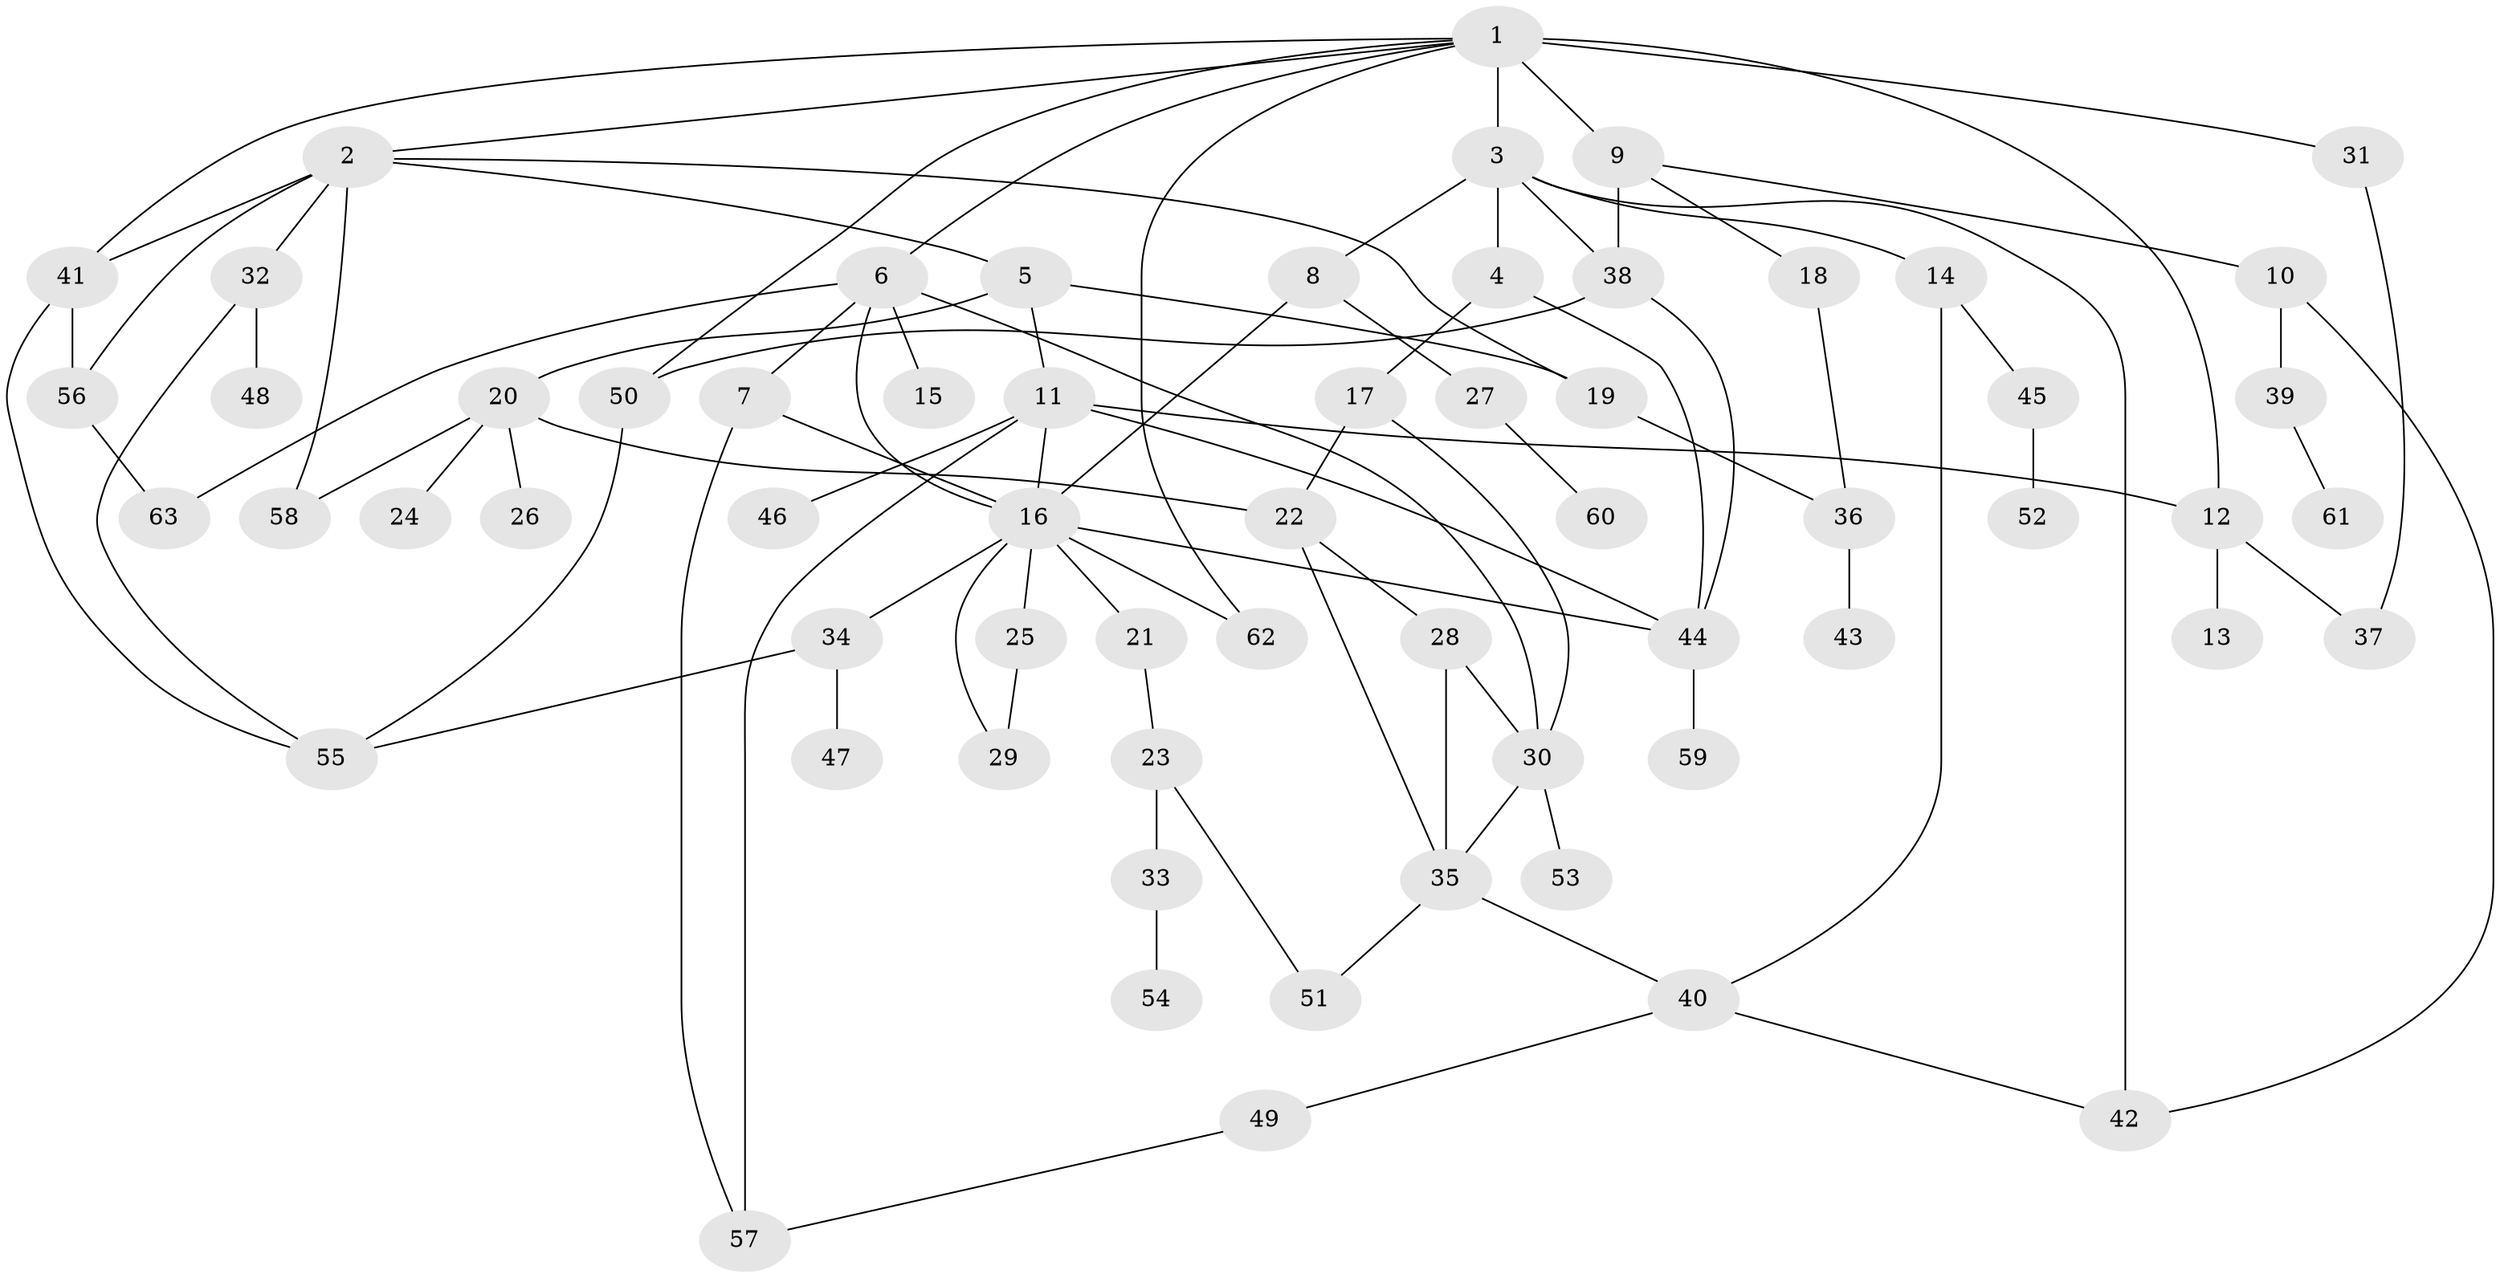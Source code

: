// original degree distribution, {8: 0.016, 7: 0.024, 5: 0.056, 4: 0.072, 2: 0.392, 6: 0.024, 3: 0.184, 1: 0.232}
// Generated by graph-tools (version 1.1) at 2025/48/03/04/25 22:48:47]
// undirected, 63 vertices, 94 edges
graph export_dot {
  node [color=gray90,style=filled];
  1;
  2;
  3;
  4;
  5;
  6;
  7;
  8;
  9;
  10;
  11;
  12;
  13;
  14;
  15;
  16;
  17;
  18;
  19;
  20;
  21;
  22;
  23;
  24;
  25;
  26;
  27;
  28;
  29;
  30;
  31;
  32;
  33;
  34;
  35;
  36;
  37;
  38;
  39;
  40;
  41;
  42;
  43;
  44;
  45;
  46;
  47;
  48;
  49;
  50;
  51;
  52;
  53;
  54;
  55;
  56;
  57;
  58;
  59;
  60;
  61;
  62;
  63;
  1 -- 2 [weight=1.0];
  1 -- 3 [weight=3.0];
  1 -- 6 [weight=1.0];
  1 -- 9 [weight=2.0];
  1 -- 12 [weight=1.0];
  1 -- 31 [weight=1.0];
  1 -- 41 [weight=1.0];
  1 -- 50 [weight=1.0];
  1 -- 62 [weight=1.0];
  2 -- 5 [weight=1.0];
  2 -- 19 [weight=1.0];
  2 -- 32 [weight=1.0];
  2 -- 41 [weight=1.0];
  2 -- 56 [weight=1.0];
  2 -- 58 [weight=1.0];
  3 -- 4 [weight=1.0];
  3 -- 8 [weight=2.0];
  3 -- 14 [weight=1.0];
  3 -- 38 [weight=1.0];
  3 -- 42 [weight=1.0];
  4 -- 17 [weight=2.0];
  4 -- 44 [weight=1.0];
  5 -- 11 [weight=1.0];
  5 -- 19 [weight=1.0];
  5 -- 20 [weight=1.0];
  6 -- 7 [weight=1.0];
  6 -- 15 [weight=1.0];
  6 -- 16 [weight=1.0];
  6 -- 30 [weight=1.0];
  6 -- 63 [weight=1.0];
  7 -- 16 [weight=1.0];
  7 -- 57 [weight=1.0];
  8 -- 16 [weight=1.0];
  8 -- 27 [weight=1.0];
  9 -- 10 [weight=1.0];
  9 -- 18 [weight=1.0];
  9 -- 38 [weight=1.0];
  10 -- 39 [weight=1.0];
  10 -- 42 [weight=1.0];
  11 -- 12 [weight=1.0];
  11 -- 16 [weight=1.0];
  11 -- 44 [weight=1.0];
  11 -- 46 [weight=1.0];
  11 -- 57 [weight=1.0];
  12 -- 13 [weight=1.0];
  12 -- 37 [weight=1.0];
  14 -- 40 [weight=1.0];
  14 -- 45 [weight=1.0];
  16 -- 21 [weight=1.0];
  16 -- 25 [weight=1.0];
  16 -- 29 [weight=1.0];
  16 -- 34 [weight=1.0];
  16 -- 44 [weight=1.0];
  16 -- 62 [weight=1.0];
  17 -- 22 [weight=1.0];
  17 -- 30 [weight=1.0];
  18 -- 36 [weight=1.0];
  19 -- 36 [weight=1.0];
  20 -- 22 [weight=1.0];
  20 -- 24 [weight=1.0];
  20 -- 26 [weight=1.0];
  20 -- 58 [weight=1.0];
  21 -- 23 [weight=1.0];
  22 -- 28 [weight=1.0];
  22 -- 35 [weight=1.0];
  23 -- 33 [weight=1.0];
  23 -- 51 [weight=1.0];
  25 -- 29 [weight=1.0];
  27 -- 60 [weight=1.0];
  28 -- 30 [weight=1.0];
  28 -- 35 [weight=2.0];
  30 -- 35 [weight=1.0];
  30 -- 53 [weight=1.0];
  31 -- 37 [weight=1.0];
  32 -- 48 [weight=1.0];
  32 -- 55 [weight=1.0];
  33 -- 54 [weight=1.0];
  34 -- 47 [weight=1.0];
  34 -- 55 [weight=1.0];
  35 -- 40 [weight=1.0];
  35 -- 51 [weight=1.0];
  36 -- 43 [weight=3.0];
  38 -- 44 [weight=1.0];
  38 -- 50 [weight=1.0];
  39 -- 61 [weight=1.0];
  40 -- 42 [weight=1.0];
  40 -- 49 [weight=1.0];
  41 -- 55 [weight=1.0];
  41 -- 56 [weight=1.0];
  44 -- 59 [weight=1.0];
  45 -- 52 [weight=1.0];
  49 -- 57 [weight=1.0];
  50 -- 55 [weight=1.0];
  56 -- 63 [weight=1.0];
}
